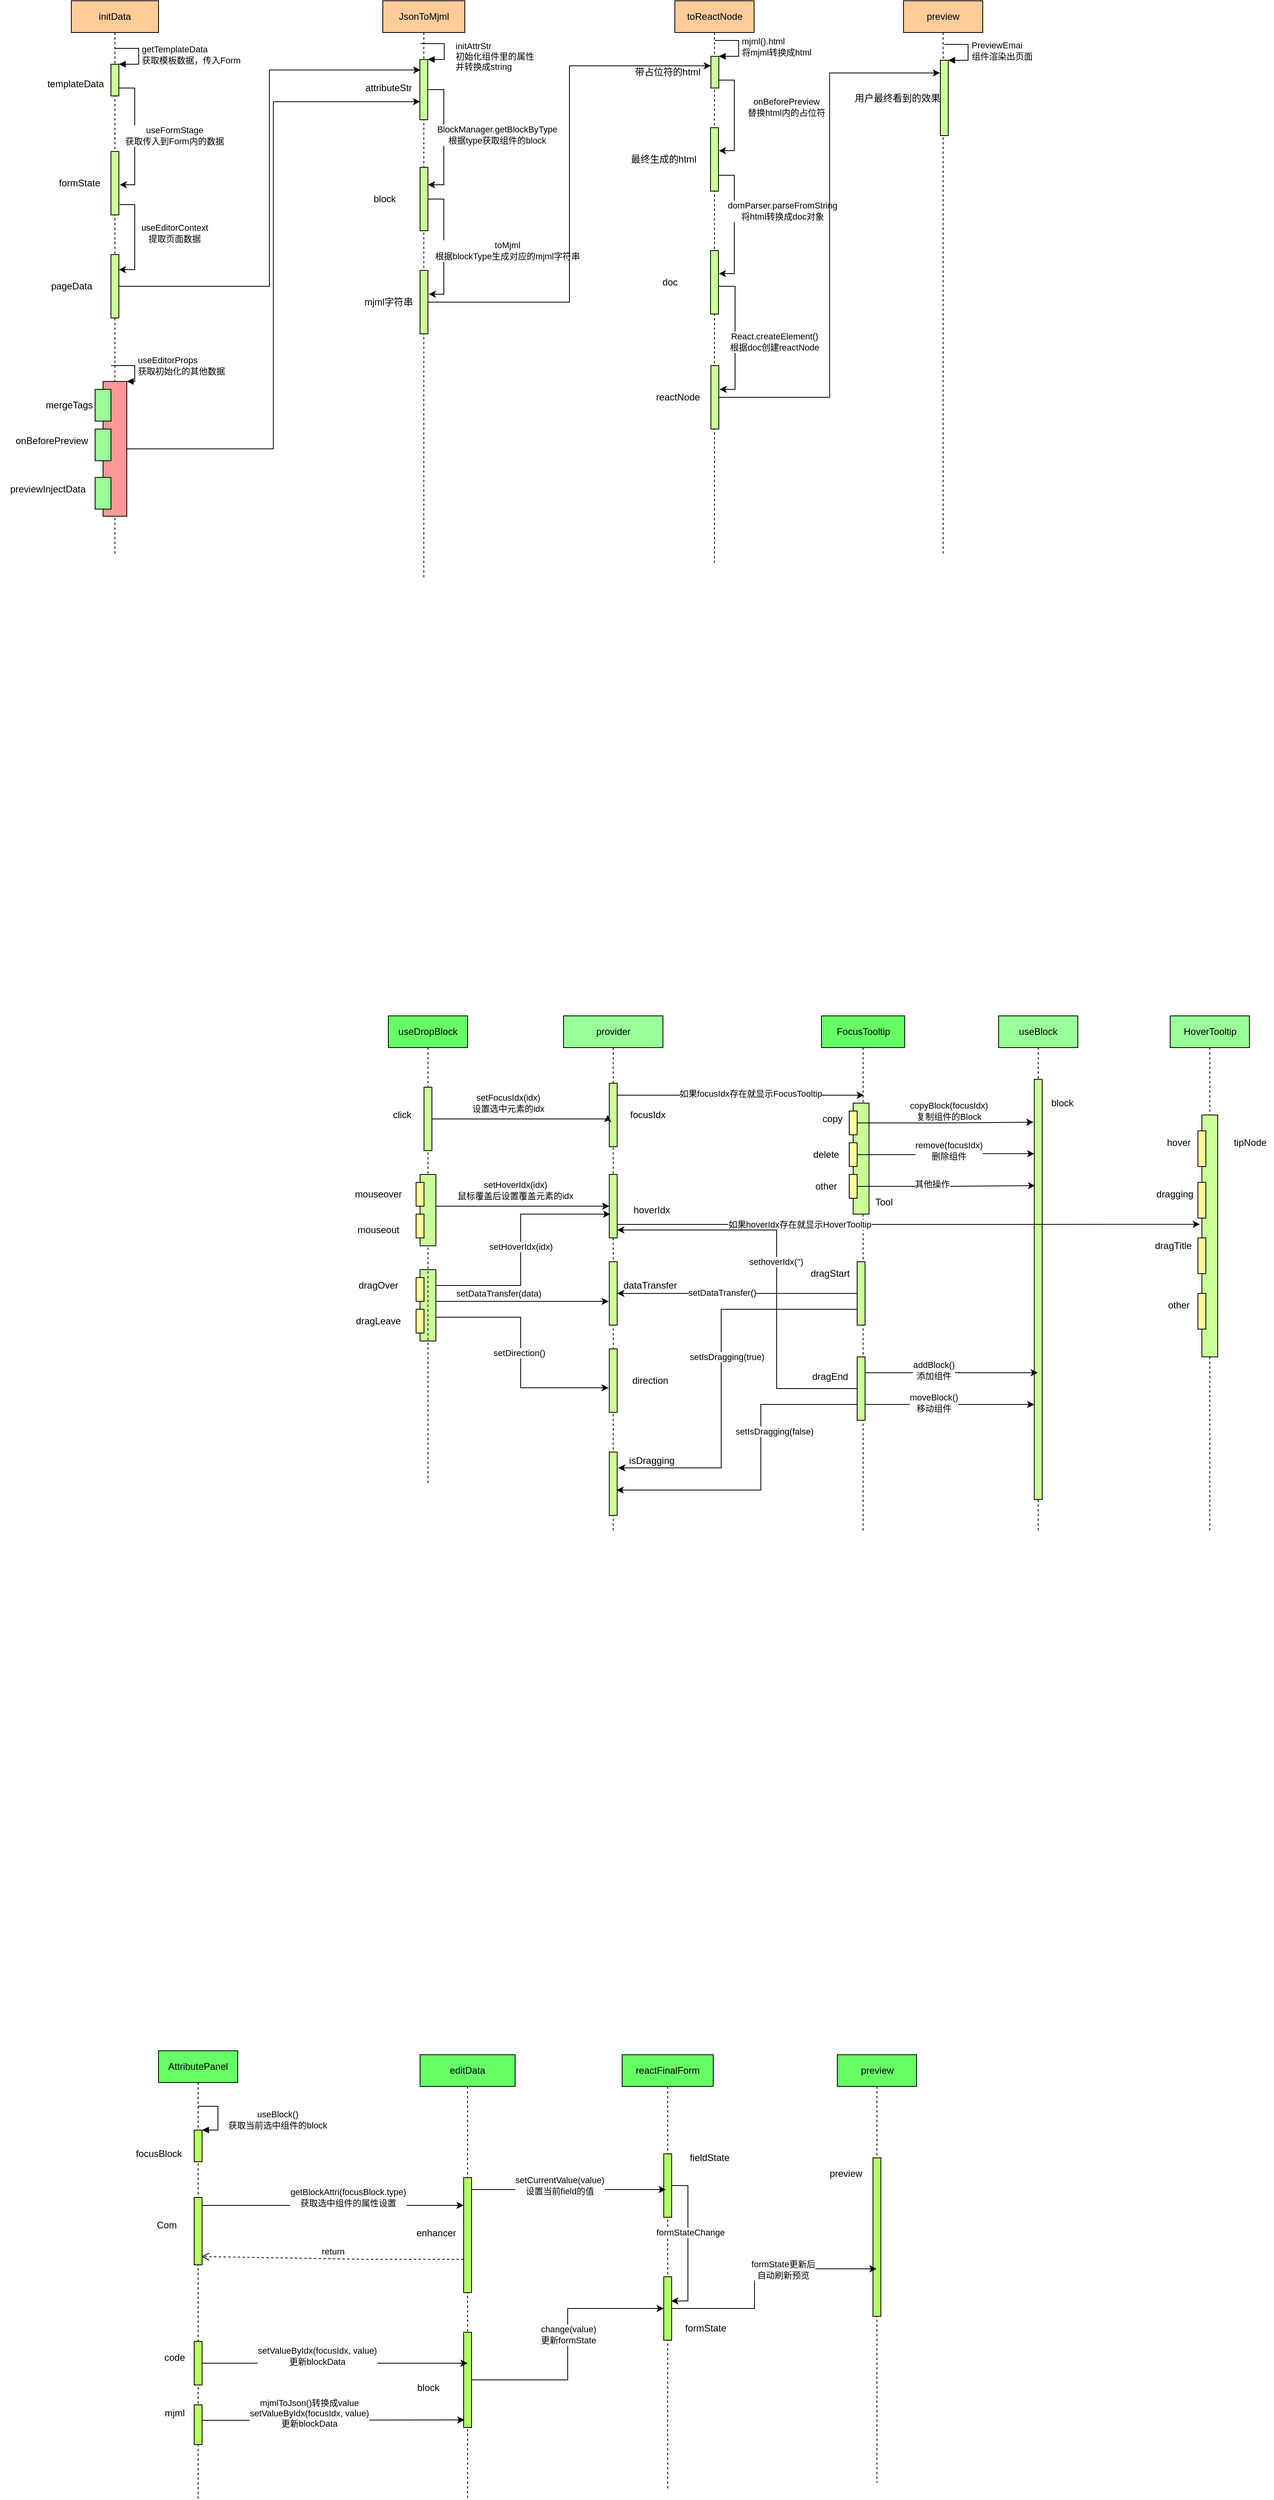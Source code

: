 <mxfile version="20.0.4" type="github">
  <diagram name="Page-1" id="8378b5f6-a2b2-b727-a746-972ab9d02e00">
    <mxGraphModel dx="2066" dy="-86.5" grid="1" gridSize="10" guides="1" tooltips="1" connect="0" arrows="1" fold="1" page="1" pageScale="1.5" pageWidth="1169" pageHeight="827" background="none" math="0" shadow="0">
      <root>
        <mxCell id="0" />
        <mxCell id="1" parent="0" />
        <mxCell id="Tw0_LJKQtye2h3hT-QqP-375" value="" style="html=1;points=[];perimeter=orthogonalPerimeter;fillColor=#CCFF99;" parent="1" vertex="1">
          <mxGeometry x="550" y="2860" width="20" height="90" as="geometry" />
        </mxCell>
        <mxCell id="Tw0_LJKQtye2h3hT-QqP-278" value="JsonToMjml" style="shape=umlLifeline;perimeter=lifelinePerimeter;whiteSpace=wrap;html=1;container=1;collapsible=0;recursiveResize=0;outlineConnect=0;fillColor=#FFCC99;" parent="1" vertex="1">
          <mxGeometry x="503" y="1260" width="103.5" height="730" as="geometry" />
        </mxCell>
        <mxCell id="Tw0_LJKQtye2h3hT-QqP-314" style="edgeStyle=orthogonalEdgeStyle;rounded=0;orthogonalLoop=1;jettySize=auto;html=1;entryX=1;entryY=0.275;entryDx=0;entryDy=0;entryPerimeter=0;" parent="Tw0_LJKQtye2h3hT-QqP-278" source="Tw0_LJKQtye2h3hT-QqP-310" target="Tw0_LJKQtye2h3hT-QqP-313" edge="1">
          <mxGeometry relative="1" as="geometry">
            <Array as="points">
              <mxPoint x="77" y="112" />
              <mxPoint x="77" y="232" />
            </Array>
          </mxGeometry>
        </mxCell>
        <mxCell id="Tw0_LJKQtye2h3hT-QqP-315" value="BlockManager.getBlockByType&lt;br&gt;根据type获取组件的block" style="edgeLabel;html=1;align=center;verticalAlign=middle;resizable=0;points=[];" parent="Tw0_LJKQtye2h3hT-QqP-314" vertex="1" connectable="0">
          <mxGeometry x="-0.036" y="1" relative="1" as="geometry">
            <mxPoint x="66" as="offset" />
          </mxGeometry>
        </mxCell>
        <mxCell id="Tw0_LJKQtye2h3hT-QqP-310" value="" style="html=1;points=[];perimeter=orthogonalPerimeter;fillColor=#CCFF99;" parent="Tw0_LJKQtye2h3hT-QqP-278" vertex="1">
          <mxGeometry x="46.75" y="74" width="10" height="76" as="geometry" />
        </mxCell>
        <mxCell id="Tw0_LJKQtye2h3hT-QqP-311" value="initAttrStr&lt;br&gt;初始化组件里的属性&lt;br&gt;并转换成string" style="edgeStyle=orthogonalEdgeStyle;html=1;align=left;spacingLeft=2;endArrow=block;rounded=0;entryX=1;entryY=0;" parent="Tw0_LJKQtye2h3hT-QqP-278" target="Tw0_LJKQtye2h3hT-QqP-310" edge="1">
          <mxGeometry x="0.3" y="10" relative="1" as="geometry">
            <mxPoint x="47.5" y="54" as="sourcePoint" />
            <Array as="points">
              <mxPoint x="77.5" y="54" />
            </Array>
            <mxPoint as="offset" />
          </mxGeometry>
        </mxCell>
        <mxCell id="Tw0_LJKQtye2h3hT-QqP-318" style="edgeStyle=orthogonalEdgeStyle;rounded=0;orthogonalLoop=1;jettySize=auto;html=1;entryX=1.1;entryY=0.375;entryDx=0;entryDy=0;entryPerimeter=0;" parent="Tw0_LJKQtye2h3hT-QqP-278" source="Tw0_LJKQtye2h3hT-QqP-313" target="Tw0_LJKQtye2h3hT-QqP-317" edge="1">
          <mxGeometry relative="1" as="geometry">
            <Array as="points">
              <mxPoint x="77" y="250" />
              <mxPoint x="77" y="370" />
            </Array>
          </mxGeometry>
        </mxCell>
        <mxCell id="Tw0_LJKQtye2h3hT-QqP-319" value="toMjml&lt;br&gt;根据blockType生成对应的mjml字符串" style="edgeLabel;html=1;align=center;verticalAlign=middle;resizable=0;points=[];" parent="Tw0_LJKQtye2h3hT-QqP-318" vertex="1" connectable="0">
          <mxGeometry x="0.031" relative="1" as="geometry">
            <mxPoint x="80" y="3" as="offset" />
          </mxGeometry>
        </mxCell>
        <mxCell id="Tw0_LJKQtye2h3hT-QqP-313" value="" style="html=1;points=[];perimeter=orthogonalPerimeter;fillColor=#CCFF99;" parent="Tw0_LJKQtye2h3hT-QqP-278" vertex="1">
          <mxGeometry x="47" y="210" width="10" height="80" as="geometry" />
        </mxCell>
        <mxCell id="Tw0_LJKQtye2h3hT-QqP-316" value="block" style="text;html=1;align=center;verticalAlign=middle;resizable=0;points=[];autosize=1;strokeColor=none;fillColor=none;" parent="Tw0_LJKQtye2h3hT-QqP-278" vertex="1">
          <mxGeometry x="-23" y="235" width="50" height="30" as="geometry" />
        </mxCell>
        <mxCell id="Tw0_LJKQtye2h3hT-QqP-317" value="" style="html=1;points=[];perimeter=orthogonalPerimeter;fillColor=#CCFF99;" parent="Tw0_LJKQtye2h3hT-QqP-278" vertex="1">
          <mxGeometry x="47" y="340" width="10" height="80" as="geometry" />
        </mxCell>
        <mxCell id="Tw0_LJKQtye2h3hT-QqP-279" value="initData" style="shape=umlLifeline;perimeter=lifelinePerimeter;whiteSpace=wrap;html=1;container=1;collapsible=0;recursiveResize=0;outlineConnect=0;fillColor=#FFCC99;" parent="1" vertex="1">
          <mxGeometry x="110" y="1260" width="110" height="700" as="geometry" />
        </mxCell>
        <mxCell id="Tw0_LJKQtye2h3hT-QqP-287" style="edgeStyle=orthogonalEdgeStyle;rounded=0;orthogonalLoop=1;jettySize=auto;html=1;entryX=1.1;entryY=0.525;entryDx=0;entryDy=0;entryPerimeter=0;" parent="Tw0_LJKQtye2h3hT-QqP-279" source="Tw0_LJKQtye2h3hT-QqP-284" target="Tw0_LJKQtye2h3hT-QqP-286" edge="1">
          <mxGeometry relative="1" as="geometry">
            <Array as="points">
              <mxPoint x="80" y="110" />
              <mxPoint x="80" y="232" />
            </Array>
          </mxGeometry>
        </mxCell>
        <mxCell id="Tw0_LJKQtye2h3hT-QqP-288" value="useFormStage&lt;br&gt;获取传入到Form内的数据" style="edgeLabel;html=1;align=center;verticalAlign=middle;resizable=0;points=[];" parent="Tw0_LJKQtye2h3hT-QqP-287" vertex="1" connectable="0">
          <mxGeometry x="-0.006" y="3" relative="1" as="geometry">
            <mxPoint x="47" as="offset" />
          </mxGeometry>
        </mxCell>
        <mxCell id="Tw0_LJKQtye2h3hT-QqP-284" value="" style="html=1;points=[];perimeter=orthogonalPerimeter;fillColor=#CCFF99;" parent="Tw0_LJKQtye2h3hT-QqP-279" vertex="1">
          <mxGeometry x="50" y="80" width="10" height="40" as="geometry" />
        </mxCell>
        <mxCell id="Tw0_LJKQtye2h3hT-QqP-285" value="getTemplateData&amp;nbsp;&lt;br&gt;获取模板数据，传入Form" style="edgeStyle=orthogonalEdgeStyle;html=1;align=left;spacingLeft=2;endArrow=block;rounded=0;entryX=1;entryY=0;" parent="Tw0_LJKQtye2h3hT-QqP-279" target="Tw0_LJKQtye2h3hT-QqP-284" edge="1">
          <mxGeometry relative="1" as="geometry">
            <mxPoint x="55" y="60" as="sourcePoint" />
            <Array as="points">
              <mxPoint x="85" y="60" />
            </Array>
          </mxGeometry>
        </mxCell>
        <mxCell id="Tw0_LJKQtye2h3hT-QqP-294" style="edgeStyle=orthogonalEdgeStyle;rounded=0;orthogonalLoop=1;jettySize=auto;html=1;entryX=1;entryY=0.238;entryDx=0;entryDy=0;entryPerimeter=0;exitX=1.1;exitY=0.838;exitDx=0;exitDy=0;exitPerimeter=0;" parent="Tw0_LJKQtye2h3hT-QqP-279" source="Tw0_LJKQtye2h3hT-QqP-286" target="Tw0_LJKQtye2h3hT-QqP-291" edge="1">
          <mxGeometry relative="1" as="geometry" />
        </mxCell>
        <mxCell id="Tw0_LJKQtye2h3hT-QqP-295" value="useEditorContext&lt;br&gt;提取页面数据" style="edgeLabel;html=1;align=center;verticalAlign=middle;resizable=0;points=[];" parent="Tw0_LJKQtye2h3hT-QqP-294" vertex="1" connectable="0">
          <mxGeometry x="-0.091" y="2" relative="1" as="geometry">
            <mxPoint x="48" as="offset" />
          </mxGeometry>
        </mxCell>
        <mxCell id="Tw0_LJKQtye2h3hT-QqP-286" value="" style="html=1;points=[];perimeter=orthogonalPerimeter;fillColor=#CCFF99;" parent="Tw0_LJKQtye2h3hT-QqP-279" vertex="1">
          <mxGeometry x="50" y="190" width="10" height="80" as="geometry" />
        </mxCell>
        <mxCell id="Tw0_LJKQtye2h3hT-QqP-290" value="formState" style="text;html=1;align=center;verticalAlign=middle;resizable=0;points=[];autosize=1;strokeColor=none;fillColor=none;" parent="Tw0_LJKQtye2h3hT-QqP-279" vertex="1">
          <mxGeometry x="-30" y="215" width="80" height="30" as="geometry" />
        </mxCell>
        <mxCell id="Tw0_LJKQtye2h3hT-QqP-291" value="" style="html=1;points=[];perimeter=orthogonalPerimeter;fillColor=#CCFF99;" parent="Tw0_LJKQtye2h3hT-QqP-279" vertex="1">
          <mxGeometry x="50" y="320" width="10" height="80" as="geometry" />
        </mxCell>
        <mxCell id="Tw0_LJKQtye2h3hT-QqP-297" value="" style="html=1;points=[];perimeter=orthogonalPerimeter;fillColor=#FF9999;" parent="Tw0_LJKQtye2h3hT-QqP-279" vertex="1">
          <mxGeometry x="40" y="480" width="30" height="170" as="geometry" />
        </mxCell>
        <mxCell id="Tw0_LJKQtye2h3hT-QqP-298" value="useEditorProps&lt;br&gt;获取初始化的其他数据" style="edgeStyle=orthogonalEdgeStyle;html=1;align=left;spacingLeft=2;endArrow=block;rounded=0;entryX=1;entryY=0;" parent="Tw0_LJKQtye2h3hT-QqP-279" target="Tw0_LJKQtye2h3hT-QqP-297" edge="1">
          <mxGeometry relative="1" as="geometry">
            <mxPoint x="50" y="460" as="sourcePoint" />
            <Array as="points">
              <mxPoint x="80" y="460" />
            </Array>
          </mxGeometry>
        </mxCell>
        <mxCell id="Tw0_LJKQtye2h3hT-QqP-299" value="" style="html=1;points=[];perimeter=orthogonalPerimeter;fillColor=#99FF99;" parent="Tw0_LJKQtye2h3hT-QqP-279" vertex="1">
          <mxGeometry x="30" y="490" width="20" height="40" as="geometry" />
        </mxCell>
        <mxCell id="Tw0_LJKQtye2h3hT-QqP-300" value="" style="html=1;points=[];perimeter=orthogonalPerimeter;fillColor=#99FF99;" parent="Tw0_LJKQtye2h3hT-QqP-279" vertex="1">
          <mxGeometry x="30" y="540" width="20" height="40" as="geometry" />
        </mxCell>
        <mxCell id="Tw0_LJKQtye2h3hT-QqP-301" value="" style="html=1;points=[];perimeter=orthogonalPerimeter;fillColor=#99FF99;" parent="Tw0_LJKQtye2h3hT-QqP-279" vertex="1">
          <mxGeometry x="30" y="601" width="20" height="40" as="geometry" />
        </mxCell>
        <mxCell id="Tw0_LJKQtye2h3hT-QqP-296" value="pageData" style="text;html=1;align=center;verticalAlign=middle;resizable=0;points=[];autosize=1;strokeColor=none;fillColor=none;" parent="Tw0_LJKQtye2h3hT-QqP-279" vertex="1">
          <mxGeometry x="-40" y="345" width="80" height="30" as="geometry" />
        </mxCell>
        <mxCell id="Tw0_LJKQtye2h3hT-QqP-289" value="templateData" style="text;html=1;align=center;verticalAlign=middle;resizable=0;points=[];autosize=1;strokeColor=none;fillColor=none;" parent="Tw0_LJKQtye2h3hT-QqP-279" vertex="1">
          <mxGeometry x="-40" y="90" width="90" height="30" as="geometry" />
        </mxCell>
        <mxCell id="Tw0_LJKQtye2h3hT-QqP-302" value="mergeTags" style="text;html=1;align=center;verticalAlign=middle;resizable=0;points=[];autosize=1;strokeColor=none;fillColor=none;" parent="1" vertex="1">
          <mxGeometry x="66.5" y="1755" width="80" height="30" as="geometry" />
        </mxCell>
        <mxCell id="Tw0_LJKQtye2h3hT-QqP-303" value="onBeforePreview" style="text;html=1;align=center;verticalAlign=middle;resizable=0;points=[];autosize=1;strokeColor=none;fillColor=none;" parent="1" vertex="1">
          <mxGeometry x="30" y="1800" width="110" height="30" as="geometry" />
        </mxCell>
        <mxCell id="Tw0_LJKQtye2h3hT-QqP-304" value="previewInjectData" style="text;html=1;align=center;verticalAlign=middle;resizable=0;points=[];autosize=1;strokeColor=none;fillColor=none;" parent="1" vertex="1">
          <mxGeometry x="20" y="1861" width="120" height="30" as="geometry" />
        </mxCell>
        <mxCell id="Tw0_LJKQtye2h3hT-QqP-307" style="edgeStyle=orthogonalEdgeStyle;rounded=0;orthogonalLoop=1;jettySize=auto;html=1;entryX=0.075;entryY=0.175;entryDx=0;entryDy=0;entryPerimeter=0;" parent="1" source="Tw0_LJKQtye2h3hT-QqP-291" target="Tw0_LJKQtye2h3hT-QqP-310" edge="1">
          <mxGeometry relative="1" as="geometry">
            <mxPoint x="550.5" y="1354" as="targetPoint" />
          </mxGeometry>
        </mxCell>
        <mxCell id="Tw0_LJKQtye2h3hT-QqP-308" style="edgeStyle=orthogonalEdgeStyle;rounded=0;orthogonalLoop=1;jettySize=auto;html=1;entryX=0.025;entryY=0.7;entryDx=0;entryDy=0;entryPerimeter=0;" parent="1" source="Tw0_LJKQtye2h3hT-QqP-297" target="Tw0_LJKQtye2h3hT-QqP-310" edge="1">
          <mxGeometry relative="1" as="geometry">
            <mxPoint x="549.5" y="1400" as="targetPoint" />
          </mxGeometry>
        </mxCell>
        <mxCell id="Tw0_LJKQtye2h3hT-QqP-312" value="attributeStr" style="text;html=1;align=center;verticalAlign=middle;resizable=0;points=[];autosize=1;strokeColor=none;fillColor=none;" parent="1" vertex="1">
          <mxGeometry x="470" y="1355" width="80" height="30" as="geometry" />
        </mxCell>
        <mxCell id="Tw0_LJKQtye2h3hT-QqP-320" value="mjml字符串" style="text;html=1;align=center;verticalAlign=middle;resizable=0;points=[];autosize=1;strokeColor=none;fillColor=none;" parent="1" vertex="1">
          <mxGeometry x="470" y="1625" width="80" height="30" as="geometry" />
        </mxCell>
        <mxCell id="Tw0_LJKQtye2h3hT-QqP-321" value="toReactNode" style="shape=umlLifeline;perimeter=lifelinePerimeter;whiteSpace=wrap;html=1;container=1;collapsible=0;recursiveResize=0;outlineConnect=0;fillColor=#FFCC99;" parent="1" vertex="1">
          <mxGeometry x="871.5" y="1260" width="100" height="710" as="geometry" />
        </mxCell>
        <mxCell id="Tw0_LJKQtye2h3hT-QqP-327" style="edgeStyle=orthogonalEdgeStyle;rounded=0;orthogonalLoop=1;jettySize=auto;html=1;entryX=1.05;entryY=0.363;entryDx=0;entryDy=0;entryPerimeter=0;" parent="Tw0_LJKQtye2h3hT-QqP-321" source="Tw0_LJKQtye2h3hT-QqP-323" target="Tw0_LJKQtye2h3hT-QqP-326" edge="1">
          <mxGeometry relative="1" as="geometry">
            <Array as="points">
              <mxPoint x="75" y="100" />
              <mxPoint x="75" y="189" />
            </Array>
          </mxGeometry>
        </mxCell>
        <mxCell id="Tw0_LJKQtye2h3hT-QqP-329" value="onBeforePreview&lt;br&gt;替换html内的占位符" style="edgeLabel;html=1;align=center;verticalAlign=middle;resizable=0;points=[];" parent="Tw0_LJKQtye2h3hT-QqP-327" vertex="1" connectable="0">
          <mxGeometry x="-0.18" y="2" relative="1" as="geometry">
            <mxPoint x="63" y="1" as="offset" />
          </mxGeometry>
        </mxCell>
        <mxCell id="Tw0_LJKQtye2h3hT-QqP-323" value="" style="html=1;points=[];perimeter=orthogonalPerimeter;fillColor=#CCFF99;" parent="Tw0_LJKQtye2h3hT-QqP-321" vertex="1">
          <mxGeometry x="45.5" y="70" width="10" height="40" as="geometry" />
        </mxCell>
        <mxCell id="Tw0_LJKQtye2h3hT-QqP-324" value="mjml().html&lt;br&gt;将mjml转换成html" style="edgeStyle=orthogonalEdgeStyle;html=1;align=left;spacingLeft=2;endArrow=block;rounded=0;entryX=1;entryY=0;" parent="Tw0_LJKQtye2h3hT-QqP-321" target="Tw0_LJKQtye2h3hT-QqP-323" edge="1">
          <mxGeometry relative="1" as="geometry">
            <mxPoint x="50.5" y="50" as="sourcePoint" />
            <Array as="points">
              <mxPoint x="80.5" y="50" />
            </Array>
          </mxGeometry>
        </mxCell>
        <mxCell id="Tw0_LJKQtye2h3hT-QqP-332" style="edgeStyle=orthogonalEdgeStyle;rounded=0;orthogonalLoop=1;jettySize=auto;html=1;entryX=1.05;entryY=0.363;entryDx=0;entryDy=0;entryPerimeter=0;" parent="Tw0_LJKQtye2h3hT-QqP-321" source="Tw0_LJKQtye2h3hT-QqP-326" target="Tw0_LJKQtye2h3hT-QqP-331" edge="1">
          <mxGeometry relative="1" as="geometry">
            <Array as="points">
              <mxPoint x="75" y="220" />
              <mxPoint x="75" y="344" />
            </Array>
          </mxGeometry>
        </mxCell>
        <mxCell id="Tw0_LJKQtye2h3hT-QqP-334" value="domParser.parseFromString&lt;br&gt;将html转换成doc对象" style="edgeLabel;html=1;align=center;verticalAlign=middle;resizable=0;points=[];" parent="Tw0_LJKQtye2h3hT-QqP-332" vertex="1" connectable="0">
          <mxGeometry x="-0.254" y="2" relative="1" as="geometry">
            <mxPoint x="58" y="4" as="offset" />
          </mxGeometry>
        </mxCell>
        <mxCell id="Tw0_LJKQtye2h3hT-QqP-326" value="" style="html=1;points=[];perimeter=orthogonalPerimeter;fillColor=#CCFF99;" parent="Tw0_LJKQtye2h3hT-QqP-321" vertex="1">
          <mxGeometry x="45" y="160" width="10" height="80" as="geometry" />
        </mxCell>
        <mxCell id="Tw0_LJKQtye2h3hT-QqP-336" style="edgeStyle=orthogonalEdgeStyle;rounded=0;orthogonalLoop=1;jettySize=auto;html=1;entryX=1.1;entryY=0.375;entryDx=0;entryDy=0;entryPerimeter=0;" parent="Tw0_LJKQtye2h3hT-QqP-321" source="Tw0_LJKQtye2h3hT-QqP-331" target="Tw0_LJKQtye2h3hT-QqP-335" edge="1">
          <mxGeometry relative="1" as="geometry">
            <Array as="points">
              <mxPoint x="76" y="360" />
              <mxPoint x="76" y="490" />
            </Array>
          </mxGeometry>
        </mxCell>
        <mxCell id="Tw0_LJKQtye2h3hT-QqP-337" value="React.createElement()&lt;br&gt;根据doc创建reactNode" style="edgeLabel;html=1;align=center;verticalAlign=middle;resizable=0;points=[];" parent="Tw0_LJKQtye2h3hT-QqP-336" vertex="1" connectable="0">
          <mxGeometry x="0.032" relative="1" as="geometry">
            <mxPoint x="49" y="3" as="offset" />
          </mxGeometry>
        </mxCell>
        <mxCell id="Tw0_LJKQtye2h3hT-QqP-331" value="" style="html=1;points=[];perimeter=orthogonalPerimeter;fillColor=#CCFF99;" parent="Tw0_LJKQtye2h3hT-QqP-321" vertex="1">
          <mxGeometry x="45" y="315" width="10" height="80" as="geometry" />
        </mxCell>
        <mxCell id="Tw0_LJKQtye2h3hT-QqP-333" value="doc" style="text;html=1;align=center;verticalAlign=middle;resizable=0;points=[];autosize=1;strokeColor=none;fillColor=none;" parent="Tw0_LJKQtye2h3hT-QqP-321" vertex="1">
          <mxGeometry x="-26.5" y="340" width="40" height="30" as="geometry" />
        </mxCell>
        <mxCell id="Tw0_LJKQtye2h3hT-QqP-335" value="" style="html=1;points=[];perimeter=orthogonalPerimeter;fillColor=#CCFF99;" parent="Tw0_LJKQtye2h3hT-QqP-321" vertex="1">
          <mxGeometry x="45.5" y="460" width="10" height="80" as="geometry" />
        </mxCell>
        <mxCell id="Tw0_LJKQtye2h3hT-QqP-325" value="带占位符的html" style="text;html=1;align=center;verticalAlign=middle;resizable=0;points=[];autosize=1;strokeColor=none;fillColor=none;" parent="1" vertex="1">
          <mxGeometry x="806.5" y="1335" width="110" height="30" as="geometry" />
        </mxCell>
        <mxCell id="Tw0_LJKQtye2h3hT-QqP-328" style="edgeStyle=orthogonalEdgeStyle;rounded=0;orthogonalLoop=1;jettySize=auto;html=1;entryX=0;entryY=0.3;entryDx=0;entryDy=0;entryPerimeter=0;" parent="1" source="Tw0_LJKQtye2h3hT-QqP-317" target="Tw0_LJKQtye2h3hT-QqP-323" edge="1">
          <mxGeometry relative="1" as="geometry" />
        </mxCell>
        <mxCell id="Tw0_LJKQtye2h3hT-QqP-330" value="最终生成的html" style="text;html=1;align=center;verticalAlign=middle;resizable=0;points=[];autosize=1;strokeColor=none;fillColor=none;" parent="1" vertex="1">
          <mxGeometry x="801.5" y="1445" width="110" height="30" as="geometry" />
        </mxCell>
        <mxCell id="Tw0_LJKQtye2h3hT-QqP-338" value="reactNode" style="text;html=1;align=center;verticalAlign=middle;resizable=0;points=[];autosize=1;strokeColor=none;fillColor=none;" parent="1" vertex="1">
          <mxGeometry x="835" y="1745" width="80" height="30" as="geometry" />
        </mxCell>
        <mxCell id="Tw0_LJKQtye2h3hT-QqP-352" value="preview" style="shape=umlLifeline;perimeter=lifelinePerimeter;whiteSpace=wrap;html=1;container=1;collapsible=0;recursiveResize=0;outlineConnect=0;fillColor=#FFCC99;" parent="1" vertex="1">
          <mxGeometry x="1160" y="1260" width="100" height="700" as="geometry" />
        </mxCell>
        <mxCell id="Tw0_LJKQtye2h3hT-QqP-353" value="" style="html=1;points=[];perimeter=orthogonalPerimeter;fillColor=#CCFF99;" parent="Tw0_LJKQtye2h3hT-QqP-352" vertex="1">
          <mxGeometry x="46.5" y="75" width="10" height="95" as="geometry" />
        </mxCell>
        <mxCell id="Tw0_LJKQtye2h3hT-QqP-354" value="PreviewEmai&lt;br&gt;组件渲染出页面" style="edgeStyle=orthogonalEdgeStyle;html=1;align=left;spacingLeft=2;endArrow=block;rounded=0;entryX=1;entryY=0;" parent="Tw0_LJKQtye2h3hT-QqP-352" target="Tw0_LJKQtye2h3hT-QqP-353" edge="1">
          <mxGeometry relative="1" as="geometry">
            <mxPoint x="51.5" y="55" as="sourcePoint" />
            <Array as="points">
              <mxPoint x="81.5" y="55" />
            </Array>
          </mxGeometry>
        </mxCell>
        <mxCell id="Tw0_LJKQtye2h3hT-QqP-356" style="edgeStyle=orthogonalEdgeStyle;rounded=0;orthogonalLoop=1;jettySize=auto;html=1;entryX=-0.05;entryY=0.168;entryDx=0;entryDy=0;entryPerimeter=0;" parent="1" source="Tw0_LJKQtye2h3hT-QqP-335" target="Tw0_LJKQtye2h3hT-QqP-353" edge="1">
          <mxGeometry relative="1" as="geometry" />
        </mxCell>
        <mxCell id="Tw0_LJKQtye2h3hT-QqP-357" value="用户最终看到的效果" style="text;html=1;align=center;verticalAlign=middle;resizable=0;points=[];autosize=1;strokeColor=none;fillColor=none;" parent="1" vertex="1">
          <mxGeometry x="1086.5" y="1367.5" width="130" height="30" as="geometry" />
        </mxCell>
        <mxCell id="Tw0_LJKQtye2h3hT-QqP-359" value="useDropBlock" style="shape=umlLifeline;perimeter=lifelinePerimeter;whiteSpace=wrap;html=1;container=1;collapsible=0;recursiveResize=0;outlineConnect=0;fillColor=#66FF66;" parent="1" vertex="1">
          <mxGeometry x="510" y="2540" width="100" height="590" as="geometry" />
        </mxCell>
        <mxCell id="Tw0_LJKQtye2h3hT-QqP-363" value="" style="html=1;points=[];perimeter=orthogonalPerimeter;fillColor=#CCFF99;" parent="Tw0_LJKQtye2h3hT-QqP-359" vertex="1">
          <mxGeometry x="45" y="90" width="10" height="80" as="geometry" />
        </mxCell>
        <mxCell id="Tw0_LJKQtye2h3hT-QqP-365" value="click" style="text;html=1;align=center;verticalAlign=middle;resizable=0;points=[];autosize=1;strokeColor=none;fillColor=none;" parent="Tw0_LJKQtye2h3hT-QqP-359" vertex="1">
          <mxGeometry x="-8.5" y="110" width="50" height="30" as="geometry" />
        </mxCell>
        <mxCell id="Tw0_LJKQtye2h3hT-QqP-371" value="" style="html=1;points=[];perimeter=orthogonalPerimeter;fillColor=#CCFF99;" parent="Tw0_LJKQtye2h3hT-QqP-359" vertex="1">
          <mxGeometry x="40" y="200" width="20" height="90" as="geometry" />
        </mxCell>
        <mxCell id="Tw0_LJKQtye2h3hT-QqP-387" value="" style="html=1;points=[];perimeter=orthogonalPerimeter;fillColor=#FFFF99;" parent="Tw0_LJKQtye2h3hT-QqP-359" vertex="1">
          <mxGeometry x="35" y="210" width="10" height="30" as="geometry" />
        </mxCell>
        <mxCell id="Tw0_LJKQtye2h3hT-QqP-388" value="" style="html=1;points=[];perimeter=orthogonalPerimeter;fillColor=#FFFF99;" parent="Tw0_LJKQtye2h3hT-QqP-359" vertex="1">
          <mxGeometry x="35" y="250" width="10" height="30" as="geometry" />
        </mxCell>
        <mxCell id="Tw0_LJKQtye2h3hT-QqP-392" value="" style="html=1;points=[];perimeter=orthogonalPerimeter;fillColor=#FFFF99;" parent="Tw0_LJKQtye2h3hT-QqP-359" vertex="1">
          <mxGeometry x="35" y="330" width="10" height="30" as="geometry" />
        </mxCell>
        <mxCell id="Tw0_LJKQtye2h3hT-QqP-393" value="" style="html=1;points=[];perimeter=orthogonalPerimeter;fillColor=#FFFF99;" parent="Tw0_LJKQtye2h3hT-QqP-359" vertex="1">
          <mxGeometry x="35" y="370" width="10" height="30" as="geometry" />
        </mxCell>
        <mxCell id="Tw0_LJKQtye2h3hT-QqP-360" value="provider" style="shape=umlLifeline;perimeter=lifelinePerimeter;whiteSpace=wrap;html=1;container=1;collapsible=0;recursiveResize=0;outlineConnect=0;fillColor=#99FF99;" parent="1" vertex="1">
          <mxGeometry x="731" y="2540" width="125.5" height="650" as="geometry" />
        </mxCell>
        <mxCell id="Tw0_LJKQtye2h3hT-QqP-361" value="" style="html=1;points=[];perimeter=orthogonalPerimeter;fillColor=#CCFF99;" parent="Tw0_LJKQtye2h3hT-QqP-360" vertex="1">
          <mxGeometry x="57.75" y="85" width="10" height="80" as="geometry" />
        </mxCell>
        <mxCell id="Tw0_LJKQtye2h3hT-QqP-368" value="focusIdx" style="text;html=1;align=center;verticalAlign=middle;resizable=0;points=[];autosize=1;strokeColor=none;fillColor=none;" parent="Tw0_LJKQtye2h3hT-QqP-360" vertex="1">
          <mxGeometry x="71" y="110" width="70" height="30" as="geometry" />
        </mxCell>
        <mxCell id="Tw0_LJKQtye2h3hT-QqP-369" value="" style="html=1;points=[];perimeter=orthogonalPerimeter;fillColor=#CCFF99;" parent="Tw0_LJKQtye2h3hT-QqP-360" vertex="1">
          <mxGeometry x="57.75" y="200" width="10" height="80" as="geometry" />
        </mxCell>
        <mxCell id="Tw0_LJKQtye2h3hT-QqP-376" value="" style="html=1;points=[];perimeter=orthogonalPerimeter;fillColor=#CCFF99;" parent="Tw0_LJKQtye2h3hT-QqP-360" vertex="1">
          <mxGeometry x="57.75" y="310" width="10" height="80" as="geometry" />
        </mxCell>
        <mxCell id="Tw0_LJKQtye2h3hT-QqP-377" value="" style="html=1;points=[];perimeter=orthogonalPerimeter;fillColor=#CCFF99;" parent="Tw0_LJKQtye2h3hT-QqP-360" vertex="1">
          <mxGeometry x="57.75" y="420" width="10" height="80" as="geometry" />
        </mxCell>
        <mxCell id="Tw0_LJKQtye2h3hT-QqP-396" value="" style="html=1;points=[];perimeter=orthogonalPerimeter;fillColor=#CCFF99;" parent="Tw0_LJKQtye2h3hT-QqP-360" vertex="1">
          <mxGeometry x="57.75" y="550" width="10" height="80" as="geometry" />
        </mxCell>
        <mxCell id="Tw0_LJKQtye2h3hT-QqP-364" style="edgeStyle=orthogonalEdgeStyle;rounded=0;orthogonalLoop=1;jettySize=auto;html=1;entryX=-0.2;entryY=0.5;entryDx=0;entryDy=0;entryPerimeter=0;" parent="1" source="Tw0_LJKQtye2h3hT-QqP-363" target="Tw0_LJKQtye2h3hT-QqP-361" edge="1">
          <mxGeometry relative="1" as="geometry">
            <Array as="points">
              <mxPoint x="780" y="2670" />
              <mxPoint x="780" y="2670" />
            </Array>
          </mxGeometry>
        </mxCell>
        <mxCell id="Tw0_LJKQtye2h3hT-QqP-366" value="setFocusIdx(idx)&lt;br&gt;设置选中元素的idx" style="edgeLabel;html=1;align=center;verticalAlign=middle;resizable=0;points=[];" parent="Tw0_LJKQtye2h3hT-QqP-364" vertex="1" connectable="0">
          <mxGeometry x="-0.254" y="1" relative="1" as="geometry">
            <mxPoint x="11" y="-19" as="offset" />
          </mxGeometry>
        </mxCell>
        <mxCell id="Tw0_LJKQtye2h3hT-QqP-370" value="hoverIdx" style="text;html=1;align=center;verticalAlign=middle;resizable=0;points=[];autosize=1;strokeColor=none;fillColor=none;" parent="1" vertex="1">
          <mxGeometry x="806.5" y="2770" width="70" height="30" as="geometry" />
        </mxCell>
        <mxCell id="Tw0_LJKQtye2h3hT-QqP-372" style="edgeStyle=orthogonalEdgeStyle;rounded=0;orthogonalLoop=1;jettySize=auto;html=1;" parent="1" source="Tw0_LJKQtye2h3hT-QqP-371" target="Tw0_LJKQtye2h3hT-QqP-369" edge="1">
          <mxGeometry relative="1" as="geometry">
            <Array as="points">
              <mxPoint x="620" y="2780" />
              <mxPoint x="620" y="2780" />
            </Array>
          </mxGeometry>
        </mxCell>
        <mxCell id="Tw0_LJKQtye2h3hT-QqP-374" value="setHoverIdx(idx)&lt;br&gt;鼠标覆盖后设置覆盖元素的idx" style="edgeLabel;html=1;align=center;verticalAlign=middle;resizable=0;points=[];" parent="Tw0_LJKQtye2h3hT-QqP-372" vertex="1" connectable="0">
          <mxGeometry x="-0.196" y="1" relative="1" as="geometry">
            <mxPoint x="12" y="-19" as="offset" />
          </mxGeometry>
        </mxCell>
        <mxCell id="Tw0_LJKQtye2h3hT-QqP-380" style="edgeStyle=orthogonalEdgeStyle;rounded=0;orthogonalLoop=1;jettySize=auto;html=1;" parent="1" source="Tw0_LJKQtye2h3hT-QqP-375" edge="1">
          <mxGeometry relative="1" as="geometry">
            <mxPoint x="790" y="2790" as="targetPoint" />
            <Array as="points">
              <mxPoint x="677" y="2880" />
              <mxPoint x="677" y="2790" />
              <mxPoint x="788" y="2790" />
            </Array>
          </mxGeometry>
        </mxCell>
        <mxCell id="Tw0_LJKQtye2h3hT-QqP-383" value="setHoverIdx(idx)" style="edgeLabel;html=1;align=center;verticalAlign=middle;resizable=0;points=[];" parent="Tw0_LJKQtye2h3hT-QqP-380" vertex="1" connectable="0">
          <mxGeometry x="0.008" relative="1" as="geometry">
            <mxPoint as="offset" />
          </mxGeometry>
        </mxCell>
        <mxCell id="Tw0_LJKQtye2h3hT-QqP-381" style="edgeStyle=orthogonalEdgeStyle;rounded=0;orthogonalLoop=1;jettySize=auto;html=1;entryX=-0.075;entryY=0.625;entryDx=0;entryDy=0;entryPerimeter=0;" parent="1" source="Tw0_LJKQtye2h3hT-QqP-375" target="Tw0_LJKQtye2h3hT-QqP-376" edge="1">
          <mxGeometry relative="1" as="geometry">
            <Array as="points">
              <mxPoint x="620" y="2900" />
              <mxPoint x="620" y="2900" />
            </Array>
          </mxGeometry>
        </mxCell>
        <mxCell id="Tw0_LJKQtye2h3hT-QqP-384" value="setDataTransfer(data)" style="edgeLabel;html=1;align=center;verticalAlign=middle;resizable=0;points=[];" parent="Tw0_LJKQtye2h3hT-QqP-381" vertex="1" connectable="0">
          <mxGeometry x="0.39" relative="1" as="geometry">
            <mxPoint x="-73" y="-10" as="offset" />
          </mxGeometry>
        </mxCell>
        <mxCell id="Tw0_LJKQtye2h3hT-QqP-382" style="edgeStyle=orthogonalEdgeStyle;rounded=0;orthogonalLoop=1;jettySize=auto;html=1;entryX=-0.075;entryY=0.613;entryDx=0;entryDy=0;entryPerimeter=0;" parent="1" source="Tw0_LJKQtye2h3hT-QqP-375" target="Tw0_LJKQtye2h3hT-QqP-377" edge="1">
          <mxGeometry relative="1" as="geometry">
            <Array as="points">
              <mxPoint x="677" y="2920" />
              <mxPoint x="677" y="3009" />
            </Array>
          </mxGeometry>
        </mxCell>
        <mxCell id="Tw0_LJKQtye2h3hT-QqP-385" value="setDirection()" style="edgeLabel;html=1;align=center;verticalAlign=middle;resizable=0;points=[];" parent="Tw0_LJKQtye2h3hT-QqP-382" vertex="1" connectable="0">
          <mxGeometry x="-0.013" y="-2" relative="1" as="geometry">
            <mxPoint as="offset" />
          </mxGeometry>
        </mxCell>
        <mxCell id="Tw0_LJKQtye2h3hT-QqP-378" value="dataTransfer" style="text;html=1;align=center;verticalAlign=middle;resizable=0;points=[];autosize=1;strokeColor=none;fillColor=none;" parent="1" vertex="1">
          <mxGeometry x="795" y="2865" width="90" height="30" as="geometry" />
        </mxCell>
        <mxCell id="Tw0_LJKQtye2h3hT-QqP-379" value="direction" style="text;html=1;align=center;verticalAlign=middle;resizable=0;points=[];autosize=1;strokeColor=none;fillColor=none;" parent="1" vertex="1">
          <mxGeometry x="805" y="2985" width="70" height="30" as="geometry" />
        </mxCell>
        <mxCell id="Tw0_LJKQtye2h3hT-QqP-386" value="dragOver" style="text;html=1;align=center;verticalAlign=middle;resizable=0;points=[];autosize=1;strokeColor=none;fillColor=none;" parent="1" vertex="1">
          <mxGeometry x="461.5" y="2865" width="70" height="30" as="geometry" />
        </mxCell>
        <mxCell id="Tw0_LJKQtye2h3hT-QqP-373" value="mouseover" style="text;html=1;align=center;verticalAlign=middle;resizable=0;points=[];autosize=1;strokeColor=none;fillColor=none;" parent="1" vertex="1">
          <mxGeometry x="456.5" y="2750" width="80" height="30" as="geometry" />
        </mxCell>
        <mxCell id="Tw0_LJKQtye2h3hT-QqP-389" value="mouseout" style="text;html=1;align=center;verticalAlign=middle;resizable=0;points=[];autosize=1;strokeColor=none;fillColor=none;" parent="1" vertex="1">
          <mxGeometry x="456.5" y="2795" width="80" height="30" as="geometry" />
        </mxCell>
        <mxCell id="Tw0_LJKQtye2h3hT-QqP-394" value="dragLeave" style="text;html=1;align=center;verticalAlign=middle;resizable=0;points=[];autosize=1;strokeColor=none;fillColor=none;" parent="1" vertex="1">
          <mxGeometry x="456.5" y="2910" width="80" height="30" as="geometry" />
        </mxCell>
        <mxCell id="Tw0_LJKQtye2h3hT-QqP-395" value="FocusTooltip" style="shape=umlLifeline;perimeter=lifelinePerimeter;whiteSpace=wrap;html=1;container=1;collapsible=0;recursiveResize=0;outlineConnect=0;fillColor=#66FF66;" parent="1" vertex="1">
          <mxGeometry x="1056.5" y="2540" width="105" height="650" as="geometry" />
        </mxCell>
        <mxCell id="Tw0_LJKQtye2h3hT-QqP-400" value="" style="html=1;points=[];perimeter=orthogonalPerimeter;fillColor=#CCFF99;" parent="Tw0_LJKQtye2h3hT-QqP-395" vertex="1">
          <mxGeometry x="45" y="310" width="10" height="80" as="geometry" />
        </mxCell>
        <mxCell id="Tw0_LJKQtye2h3hT-QqP-408" value="dragStart" style="text;html=1;align=center;verticalAlign=middle;resizable=0;points=[];autosize=1;strokeColor=none;fillColor=none;" parent="Tw0_LJKQtye2h3hT-QqP-395" vertex="1">
          <mxGeometry x="-25" y="310" width="70" height="30" as="geometry" />
        </mxCell>
        <mxCell id="Tw0_LJKQtye2h3hT-QqP-411" value="" style="html=1;points=[];perimeter=orthogonalPerimeter;fillColor=#CCFF99;" parent="Tw0_LJKQtye2h3hT-QqP-395" vertex="1">
          <mxGeometry x="45" y="430" width="10" height="80" as="geometry" />
        </mxCell>
        <mxCell id="Tw0_LJKQtye2h3hT-QqP-412" value="dragEnd" style="text;html=1;align=center;verticalAlign=middle;resizable=0;points=[];autosize=1;strokeColor=none;fillColor=none;" parent="Tw0_LJKQtye2h3hT-QqP-395" vertex="1">
          <mxGeometry x="-25" y="440" width="70" height="30" as="geometry" />
        </mxCell>
        <mxCell id="Tw0_LJKQtye2h3hT-QqP-425" value="" style="html=1;points=[];perimeter=orthogonalPerimeter;fillColor=#CCFF99;" parent="Tw0_LJKQtye2h3hT-QqP-395" vertex="1">
          <mxGeometry x="40" y="110" width="20" height="140" as="geometry" />
        </mxCell>
        <mxCell id="Tw0_LJKQtye2h3hT-QqP-426" value="Tool" style="text;html=1;align=center;verticalAlign=middle;resizable=0;points=[];autosize=1;strokeColor=none;fillColor=none;" parent="Tw0_LJKQtye2h3hT-QqP-395" vertex="1">
          <mxGeometry x="53.5" y="220" width="50" height="30" as="geometry" />
        </mxCell>
        <mxCell id="Tw0_LJKQtye2h3hT-QqP-427" value="" style="html=1;points=[];perimeter=orthogonalPerimeter;fillColor=#FFFF99;" parent="Tw0_LJKQtye2h3hT-QqP-395" vertex="1">
          <mxGeometry x="35" y="120" width="10" height="30" as="geometry" />
        </mxCell>
        <mxCell id="Tw0_LJKQtye2h3hT-QqP-428" value="" style="html=1;points=[];perimeter=orthogonalPerimeter;fillColor=#FFFF99;" parent="Tw0_LJKQtye2h3hT-QqP-395" vertex="1">
          <mxGeometry x="35" y="160" width="10" height="30" as="geometry" />
        </mxCell>
        <mxCell id="Tw0_LJKQtye2h3hT-QqP-429" value="" style="html=1;points=[];perimeter=orthogonalPerimeter;fillColor=#FFFF99;" parent="Tw0_LJKQtye2h3hT-QqP-395" vertex="1">
          <mxGeometry x="35" y="200" width="10" height="30" as="geometry" />
        </mxCell>
        <mxCell id="Tw0_LJKQtye2h3hT-QqP-432" value="delete" style="text;html=1;align=center;verticalAlign=middle;resizable=0;points=[];autosize=1;strokeColor=none;fillColor=none;" parent="Tw0_LJKQtye2h3hT-QqP-395" vertex="1">
          <mxGeometry x="-25" y="160" width="60" height="30" as="geometry" />
        </mxCell>
        <mxCell id="Tw0_LJKQtye2h3hT-QqP-397" value="isDragging" style="text;html=1;align=center;verticalAlign=middle;resizable=0;points=[];autosize=1;strokeColor=none;fillColor=none;" parent="1" vertex="1">
          <mxGeometry x="801.5" y="3086" width="80" height="30" as="geometry" />
        </mxCell>
        <mxCell id="Tw0_LJKQtye2h3hT-QqP-398" value="HoverTooltip" style="shape=umlLifeline;perimeter=lifelinePerimeter;whiteSpace=wrap;html=1;container=1;collapsible=0;recursiveResize=0;outlineConnect=0;fillColor=#99FF99;" parent="1" vertex="1">
          <mxGeometry x="1496.5" y="2540" width="100" height="650" as="geometry" />
        </mxCell>
        <mxCell id="Tw0_LJKQtye2h3hT-QqP-446" value="" style="html=1;points=[];perimeter=orthogonalPerimeter;fillColor=#CCFF99;" parent="Tw0_LJKQtye2h3hT-QqP-398" vertex="1">
          <mxGeometry x="40" y="125" width="20" height="305" as="geometry" />
        </mxCell>
        <mxCell id="Tw0_LJKQtye2h3hT-QqP-447" value="" style="html=1;points=[];perimeter=orthogonalPerimeter;fillColor=#FFFF99;" parent="Tw0_LJKQtye2h3hT-QqP-398" vertex="1">
          <mxGeometry x="35" y="145" width="10" height="45" as="geometry" />
        </mxCell>
        <mxCell id="Tw0_LJKQtye2h3hT-QqP-448" value="" style="html=1;points=[];perimeter=orthogonalPerimeter;fillColor=#FFFF99;" parent="Tw0_LJKQtye2h3hT-QqP-398" vertex="1">
          <mxGeometry x="35" y="210" width="10" height="45" as="geometry" />
        </mxCell>
        <mxCell id="Tw0_LJKQtye2h3hT-QqP-449" value="" style="html=1;points=[];perimeter=orthogonalPerimeter;fillColor=#FFFF99;" parent="Tw0_LJKQtye2h3hT-QqP-398" vertex="1">
          <mxGeometry x="35" y="280" width="10" height="45" as="geometry" />
        </mxCell>
        <mxCell id="Tw0_LJKQtye2h3hT-QqP-450" value="" style="html=1;points=[];perimeter=orthogonalPerimeter;fillColor=#FFFF99;" parent="Tw0_LJKQtye2h3hT-QqP-398" vertex="1">
          <mxGeometry x="35" y="350" width="10" height="45" as="geometry" />
        </mxCell>
        <mxCell id="Tw0_LJKQtye2h3hT-QqP-451" value="hover" style="text;html=1;align=center;verticalAlign=middle;resizable=0;points=[];autosize=1;strokeColor=none;fillColor=none;" parent="Tw0_LJKQtye2h3hT-QqP-398" vertex="1">
          <mxGeometry x="-15" y="145" width="50" height="30" as="geometry" />
        </mxCell>
        <mxCell id="Tw0_LJKQtye2h3hT-QqP-452" value="dragging" style="text;html=1;align=center;verticalAlign=middle;resizable=0;points=[];autosize=1;strokeColor=none;fillColor=none;" parent="Tw0_LJKQtye2h3hT-QqP-398" vertex="1">
          <mxGeometry x="-30" y="210" width="70" height="30" as="geometry" />
        </mxCell>
        <mxCell id="Tw0_LJKQtye2h3hT-QqP-454" value="other" style="text;html=1;align=center;verticalAlign=middle;resizable=0;points=[];autosize=1;strokeColor=none;fillColor=none;" parent="Tw0_LJKQtye2h3hT-QqP-398" vertex="1">
          <mxGeometry x="-15" y="350" width="50" height="30" as="geometry" />
        </mxCell>
        <mxCell id="Tw0_LJKQtye2h3hT-QqP-399" value="useBlock" style="shape=umlLifeline;perimeter=lifelinePerimeter;whiteSpace=wrap;html=1;container=1;collapsible=0;recursiveResize=0;outlineConnect=0;fillColor=#99FF99;" parent="1" vertex="1">
          <mxGeometry x="1280" y="2540" width="100" height="650" as="geometry" />
        </mxCell>
        <mxCell id="Tw0_LJKQtye2h3hT-QqP-417" value="" style="html=1;points=[];perimeter=orthogonalPerimeter;fillColor=#CCFF99;" parent="Tw0_LJKQtye2h3hT-QqP-399" vertex="1">
          <mxGeometry x="45" y="80" width="10" height="530" as="geometry" />
        </mxCell>
        <mxCell id="Tw0_LJKQtye2h3hT-QqP-401" style="edgeStyle=orthogonalEdgeStyle;rounded=0;orthogonalLoop=1;jettySize=auto;html=1;" parent="1" source="Tw0_LJKQtye2h3hT-QqP-361" edge="1">
          <mxGeometry relative="1" as="geometry">
            <mxPoint x="1110" y="2640" as="targetPoint" />
            <Array as="points">
              <mxPoint x="1110" y="2640" />
            </Array>
          </mxGeometry>
        </mxCell>
        <mxCell id="Tw0_LJKQtye2h3hT-QqP-402" value="如果focusIdx存在就显示FocusTooltip" style="edgeLabel;html=1;align=center;verticalAlign=middle;resizable=0;points=[];" parent="Tw0_LJKQtye2h3hT-QqP-401" vertex="1" connectable="0">
          <mxGeometry x="0.145" y="2" relative="1" as="geometry">
            <mxPoint x="-10" as="offset" />
          </mxGeometry>
        </mxCell>
        <mxCell id="Tw0_LJKQtye2h3hT-QqP-404" style="edgeStyle=orthogonalEdgeStyle;rounded=0;orthogonalLoop=1;jettySize=auto;html=1;entryX=-0.125;entryY=0.452;entryDx=0;entryDy=0;entryPerimeter=0;" parent="1" source="Tw0_LJKQtye2h3hT-QqP-369" target="Tw0_LJKQtye2h3hT-QqP-446" edge="1">
          <mxGeometry relative="1" as="geometry">
            <mxPoint x="1530" y="2803" as="targetPoint" />
            <Array as="points">
              <mxPoint x="1150" y="2803" />
              <mxPoint x="1150" y="2803" />
            </Array>
          </mxGeometry>
        </mxCell>
        <mxCell id="Tw0_LJKQtye2h3hT-QqP-405" value="如果hoverIdx存在就显示HoverTooltip" style="edgeLabel;html=1;align=center;verticalAlign=middle;resizable=0;points=[];" parent="Tw0_LJKQtye2h3hT-QqP-404" vertex="1" connectable="0">
          <mxGeometry x="-0.375" y="1" relative="1" as="geometry">
            <mxPoint y="1" as="offset" />
          </mxGeometry>
        </mxCell>
        <mxCell id="Tw0_LJKQtye2h3hT-QqP-406" style="edgeStyle=orthogonalEdgeStyle;rounded=0;orthogonalLoop=1;jettySize=auto;html=1;" parent="1" source="Tw0_LJKQtye2h3hT-QqP-400" target="Tw0_LJKQtye2h3hT-QqP-376" edge="1">
          <mxGeometry relative="1" as="geometry" />
        </mxCell>
        <mxCell id="Tw0_LJKQtye2h3hT-QqP-409" value="setDataTransfer()" style="edgeLabel;html=1;align=center;verticalAlign=middle;resizable=0;points=[];" parent="Tw0_LJKQtye2h3hT-QqP-406" vertex="1" connectable="0">
          <mxGeometry x="0.126" y="-1" relative="1" as="geometry">
            <mxPoint as="offset" />
          </mxGeometry>
        </mxCell>
        <mxCell id="Tw0_LJKQtye2h3hT-QqP-407" style="edgeStyle=orthogonalEdgeStyle;rounded=0;orthogonalLoop=1;jettySize=auto;html=1;" parent="1" source="Tw0_LJKQtye2h3hT-QqP-400" edge="1">
          <mxGeometry relative="1" as="geometry">
            <mxPoint x="800" y="3110" as="targetPoint" />
            <Array as="points">
              <mxPoint x="930" y="2910" />
              <mxPoint x="930" y="3110" />
            </Array>
          </mxGeometry>
        </mxCell>
        <mxCell id="Tw0_LJKQtye2h3hT-QqP-410" value="setIsDragging(true)" style="edgeLabel;html=1;align=center;verticalAlign=middle;resizable=0;points=[];" parent="Tw0_LJKQtye2h3hT-QqP-407" vertex="1" connectable="0">
          <mxGeometry x="-0.188" relative="1" as="geometry">
            <mxPoint x="7" y="28" as="offset" />
          </mxGeometry>
        </mxCell>
        <mxCell id="Tw0_LJKQtye2h3hT-QqP-413" style="edgeStyle=orthogonalEdgeStyle;rounded=0;orthogonalLoop=1;jettySize=auto;html=1;entryX=0.925;entryY=0.6;entryDx=0;entryDy=0;entryPerimeter=0;" parent="1" source="Tw0_LJKQtye2h3hT-QqP-411" target="Tw0_LJKQtye2h3hT-QqP-396" edge="1">
          <mxGeometry relative="1" as="geometry">
            <Array as="points">
              <mxPoint x="980" y="3030" />
              <mxPoint x="980" y="3138" />
            </Array>
          </mxGeometry>
        </mxCell>
        <mxCell id="Tw0_LJKQtye2h3hT-QqP-414" value="setIsDragging(false)" style="edgeLabel;html=1;align=center;verticalAlign=middle;resizable=0;points=[];" parent="Tw0_LJKQtye2h3hT-QqP-413" vertex="1" connectable="0">
          <mxGeometry x="-0.242" relative="1" as="geometry">
            <mxPoint x="17" y="-1" as="offset" />
          </mxGeometry>
        </mxCell>
        <mxCell id="Tw0_LJKQtye2h3hT-QqP-415" style="edgeStyle=orthogonalEdgeStyle;rounded=0;orthogonalLoop=1;jettySize=auto;html=1;" parent="1" source="Tw0_LJKQtye2h3hT-QqP-411" target="Tw0_LJKQtye2h3hT-QqP-369" edge="1">
          <mxGeometry relative="1" as="geometry">
            <mxPoint x="830" y="2810" as="targetPoint" />
            <Array as="points">
              <mxPoint x="1000" y="3010" />
              <mxPoint x="1000" y="2810" />
            </Array>
          </mxGeometry>
        </mxCell>
        <mxCell id="Tw0_LJKQtye2h3hT-QqP-416" value="sethoverIdx(&#39;&#39;)" style="edgeLabel;html=1;align=center;verticalAlign=middle;resizable=0;points=[];" parent="Tw0_LJKQtye2h3hT-QqP-415" vertex="1" connectable="0">
          <mxGeometry x="0.046" y="1" relative="1" as="geometry">
            <mxPoint y="1" as="offset" />
          </mxGeometry>
        </mxCell>
        <mxCell id="Tw0_LJKQtye2h3hT-QqP-421" style="edgeStyle=orthogonalEdgeStyle;rounded=0;orthogonalLoop=1;jettySize=auto;html=1;" parent="1" source="Tw0_LJKQtye2h3hT-QqP-411" target="Tw0_LJKQtye2h3hT-QqP-399" edge="1">
          <mxGeometry relative="1" as="geometry">
            <Array as="points">
              <mxPoint x="1220" y="2990" />
              <mxPoint x="1220" y="2990" />
            </Array>
          </mxGeometry>
        </mxCell>
        <mxCell id="Tw0_LJKQtye2h3hT-QqP-423" value="addBlock()&lt;br&gt;添加组件" style="edgeLabel;html=1;align=center;verticalAlign=middle;resizable=0;points=[];" parent="Tw0_LJKQtye2h3hT-QqP-421" vertex="1" connectable="0">
          <mxGeometry x="-0.216" y="3" relative="1" as="geometry">
            <mxPoint x="1" as="offset" />
          </mxGeometry>
        </mxCell>
        <mxCell id="Tw0_LJKQtye2h3hT-QqP-422" style="edgeStyle=orthogonalEdgeStyle;rounded=0;orthogonalLoop=1;jettySize=auto;html=1;" parent="1" source="Tw0_LJKQtye2h3hT-QqP-411" target="Tw0_LJKQtye2h3hT-QqP-417" edge="1">
          <mxGeometry relative="1" as="geometry">
            <Array as="points">
              <mxPoint x="1270" y="3030" />
              <mxPoint x="1270" y="3030" />
            </Array>
          </mxGeometry>
        </mxCell>
        <mxCell id="Tw0_LJKQtye2h3hT-QqP-424" value="moveBlock()&lt;br&gt;移动组件" style="edgeLabel;html=1;align=center;verticalAlign=middle;resizable=0;points=[];" parent="Tw0_LJKQtye2h3hT-QqP-422" vertex="1" connectable="0">
          <mxGeometry x="-0.199" y="2" relative="1" as="geometry">
            <mxPoint x="1" as="offset" />
          </mxGeometry>
        </mxCell>
        <mxCell id="Tw0_LJKQtye2h3hT-QqP-430" value="block" style="text;html=1;align=center;verticalAlign=middle;resizable=0;points=[];autosize=1;strokeColor=none;fillColor=none;" parent="1" vertex="1">
          <mxGeometry x="1335" y="2635" width="50" height="30" as="geometry" />
        </mxCell>
        <mxCell id="Tw0_LJKQtye2h3hT-QqP-431" value="copy" style="text;html=1;align=center;verticalAlign=middle;resizable=0;points=[];autosize=1;strokeColor=none;fillColor=none;" parent="1" vertex="1">
          <mxGeometry x="1045" y="2655" width="50" height="30" as="geometry" />
        </mxCell>
        <mxCell id="Tw0_LJKQtye2h3hT-QqP-434" style="edgeStyle=orthogonalEdgeStyle;rounded=0;orthogonalLoop=1;jettySize=auto;html=1;entryX=-0.1;entryY=0.102;entryDx=0;entryDy=0;entryPerimeter=0;" parent="1" source="Tw0_LJKQtye2h3hT-QqP-427" target="Tw0_LJKQtye2h3hT-QqP-417" edge="1">
          <mxGeometry relative="1" as="geometry" />
        </mxCell>
        <mxCell id="Tw0_LJKQtye2h3hT-QqP-439" value="copyBlock(focusIdx)&lt;br&gt;复制组件的Block" style="edgeLabel;html=1;align=center;verticalAlign=middle;resizable=0;points=[];" parent="Tw0_LJKQtye2h3hT-QqP-434" vertex="1" connectable="0">
          <mxGeometry x="-0.154" relative="1" as="geometry">
            <mxPoint x="21" y="-15" as="offset" />
          </mxGeometry>
        </mxCell>
        <mxCell id="Tw0_LJKQtye2h3hT-QqP-437" style="edgeStyle=orthogonalEdgeStyle;rounded=0;orthogonalLoop=1;jettySize=auto;html=1;entryX=0;entryY=0.177;entryDx=0;entryDy=0;entryPerimeter=0;" parent="1" source="Tw0_LJKQtye2h3hT-QqP-428" target="Tw0_LJKQtye2h3hT-QqP-417" edge="1">
          <mxGeometry relative="1" as="geometry">
            <Array as="points">
              <mxPoint x="1213" y="2715" />
              <mxPoint x="1213" y="2714" />
            </Array>
          </mxGeometry>
        </mxCell>
        <mxCell id="Tw0_LJKQtye2h3hT-QqP-440" value="remove(focusIdx)&lt;br&gt;删除组件" style="edgeLabel;html=1;align=center;verticalAlign=middle;resizable=0;points=[];" parent="Tw0_LJKQtye2h3hT-QqP-437" vertex="1" connectable="0">
          <mxGeometry x="-0.203" y="3" relative="1" as="geometry">
            <mxPoint x="26" y="-2" as="offset" />
          </mxGeometry>
        </mxCell>
        <mxCell id="Tw0_LJKQtye2h3hT-QqP-438" style="edgeStyle=orthogonalEdgeStyle;rounded=0;orthogonalLoop=1;jettySize=auto;html=1;entryX=0.1;entryY=0.253;entryDx=0;entryDy=0;entryPerimeter=0;" parent="1" source="Tw0_LJKQtye2h3hT-QqP-429" target="Tw0_LJKQtye2h3hT-QqP-417" edge="1">
          <mxGeometry relative="1" as="geometry" />
        </mxCell>
        <mxCell id="Tw0_LJKQtye2h3hT-QqP-441" value="其他操作" style="edgeLabel;html=1;align=center;verticalAlign=middle;resizable=0;points=[];" parent="Tw0_LJKQtye2h3hT-QqP-438" vertex="1" connectable="0">
          <mxGeometry x="-0.17" y="3" relative="1" as="geometry">
            <mxPoint x="1" as="offset" />
          </mxGeometry>
        </mxCell>
        <mxCell id="Tw0_LJKQtye2h3hT-QqP-443" value="tipNode" style="text;html=1;align=center;verticalAlign=middle;resizable=0;points=[];autosize=1;strokeColor=none;fillColor=none;" parent="1" vertex="1">
          <mxGeometry x="1566.5" y="2685" width="60" height="30" as="geometry" />
        </mxCell>
        <mxCell id="Tw0_LJKQtye2h3hT-QqP-453" value="dragTitle" style="text;html=1;align=center;verticalAlign=middle;resizable=0;points=[];autosize=1;strokeColor=none;fillColor=none;" parent="1" vertex="1">
          <mxGeometry x="1465" y="2815" width="70" height="30" as="geometry" />
        </mxCell>
        <mxCell id="Tw0_LJKQtye2h3hT-QqP-433" value="other" style="text;html=1;align=center;verticalAlign=middle;resizable=0;points=[];autosize=1;strokeColor=none;fillColor=none;" parent="1" vertex="1">
          <mxGeometry x="1036.5" y="2740" width="50" height="30" as="geometry" />
        </mxCell>
        <mxCell id="x8kDeDjVLWaX6jJ2W6S0-1" value="AttributePanel" style="shape=umlLifeline;perimeter=lifelinePerimeter;whiteSpace=wrap;html=1;container=1;collapsible=0;recursiveResize=0;outlineConnect=0;fillColor=#66FF66;" vertex="1" parent="1">
          <mxGeometry x="220" y="3845" width="100" height="565" as="geometry" />
        </mxCell>
        <mxCell id="x8kDeDjVLWaX6jJ2W6S0-11" value="" style="html=1;points=[];perimeter=orthogonalPerimeter;fillColor=#B3FF66;" vertex="1" parent="x8kDeDjVLWaX6jJ2W6S0-1">
          <mxGeometry x="45" y="100" width="10" height="40" as="geometry" />
        </mxCell>
        <mxCell id="x8kDeDjVLWaX6jJ2W6S0-12" value="" style="edgeStyle=orthogonalEdgeStyle;html=1;align=left;spacingLeft=2;endArrow=block;rounded=0;entryX=1;entryY=0;" edge="1" target="x8kDeDjVLWaX6jJ2W6S0-11" parent="x8kDeDjVLWaX6jJ2W6S0-1">
          <mxGeometry x="-0.067" y="65" relative="1" as="geometry">
            <mxPoint x="50" y="70" as="sourcePoint" />
            <Array as="points">
              <mxPoint x="75" y="70" />
              <mxPoint x="75" y="100" />
            </Array>
            <mxPoint as="offset" />
          </mxGeometry>
        </mxCell>
        <mxCell id="x8kDeDjVLWaX6jJ2W6S0-21" value="&lt;span style=&quot;text-align: left;&quot;&gt;useBlock()&lt;/span&gt;&lt;br style=&quot;text-align: left;&quot;&gt;&lt;span style=&quot;text-align: left;&quot;&gt;获取当前选中组件的block&lt;/span&gt;" style="edgeLabel;html=1;align=center;verticalAlign=middle;resizable=0;points=[];" vertex="1" connectable="0" parent="x8kDeDjVLWaX6jJ2W6S0-12">
          <mxGeometry x="0.107" relative="1" as="geometry">
            <mxPoint x="75" as="offset" />
          </mxGeometry>
        </mxCell>
        <mxCell id="x8kDeDjVLWaX6jJ2W6S0-17" value="Com" style="text;html=1;align=center;verticalAlign=middle;resizable=0;points=[];autosize=1;strokeColor=none;fillColor=none;" vertex="1" parent="x8kDeDjVLWaX6jJ2W6S0-1">
          <mxGeometry x="-15" y="205" width="50" height="30" as="geometry" />
        </mxCell>
        <mxCell id="x8kDeDjVLWaX6jJ2W6S0-54" value="" style="html=1;points=[];perimeter=orthogonalPerimeter;fillColor=#B3FF66;" vertex="1" parent="x8kDeDjVLWaX6jJ2W6S0-1">
          <mxGeometry x="45" y="366.5" width="10" height="55" as="geometry" />
        </mxCell>
        <mxCell id="x8kDeDjVLWaX6jJ2W6S0-55" value="" style="html=1;points=[];perimeter=orthogonalPerimeter;fillColor=#B3FF66;" vertex="1" parent="x8kDeDjVLWaX6jJ2W6S0-1">
          <mxGeometry x="45" y="185" width="10" height="85" as="geometry" />
        </mxCell>
        <mxCell id="x8kDeDjVLWaX6jJ2W6S0-57" value="" style="html=1;points=[];perimeter=orthogonalPerimeter;fillColor=#B3FF66;" vertex="1" parent="x8kDeDjVLWaX6jJ2W6S0-1">
          <mxGeometry x="45" y="446.5" width="10" height="50" as="geometry" />
        </mxCell>
        <mxCell id="x8kDeDjVLWaX6jJ2W6S0-13" value="focusBlock" style="text;html=1;align=center;verticalAlign=middle;resizable=0;points=[];autosize=1;strokeColor=none;fillColor=none;" vertex="1" parent="1">
          <mxGeometry x="180" y="3960" width="80" height="30" as="geometry" />
        </mxCell>
        <mxCell id="x8kDeDjVLWaX6jJ2W6S0-22" value="editData" style="shape=umlLifeline;perimeter=lifelinePerimeter;whiteSpace=wrap;html=1;container=1;collapsible=0;recursiveResize=0;outlineConnect=0;fillColor=#66FF66;" vertex="1" parent="1">
          <mxGeometry x="550" y="3850" width="120" height="560" as="geometry" />
        </mxCell>
        <mxCell id="x8kDeDjVLWaX6jJ2W6S0-24" value="" style="html=1;points=[];perimeter=orthogonalPerimeter;fillColor=#B3FF66;" vertex="1" parent="x8kDeDjVLWaX6jJ2W6S0-22">
          <mxGeometry x="55" y="155" width="10" height="145" as="geometry" />
        </mxCell>
        <mxCell id="x8kDeDjVLWaX6jJ2W6S0-37" value="enhancer" style="text;html=1;align=center;verticalAlign=middle;resizable=0;points=[];autosize=1;strokeColor=none;fillColor=none;" vertex="1" parent="x8kDeDjVLWaX6jJ2W6S0-22">
          <mxGeometry x="-15" y="210" width="70" height="30" as="geometry" />
        </mxCell>
        <mxCell id="x8kDeDjVLWaX6jJ2W6S0-59" value="" style="html=1;points=[];perimeter=orthogonalPerimeter;fillColor=#B3FF66;" vertex="1" parent="x8kDeDjVLWaX6jJ2W6S0-22">
          <mxGeometry x="55" y="350" width="10" height="120" as="geometry" />
        </mxCell>
        <mxCell id="x8kDeDjVLWaX6jJ2W6S0-23" value="reactFinalForm" style="shape=umlLifeline;perimeter=lifelinePerimeter;whiteSpace=wrap;html=1;container=1;collapsible=0;recursiveResize=0;outlineConnect=0;fillColor=#66FF66;" vertex="1" parent="1">
          <mxGeometry x="805" y="3850" width="115" height="550" as="geometry" />
        </mxCell>
        <mxCell id="x8kDeDjVLWaX6jJ2W6S0-44" style="edgeStyle=orthogonalEdgeStyle;rounded=0;orthogonalLoop=1;jettySize=auto;html=1;entryX=0.95;entryY=0.381;entryDx=0;entryDy=0;entryPerimeter=0;" edge="1" parent="x8kDeDjVLWaX6jJ2W6S0-23" source="x8kDeDjVLWaX6jJ2W6S0-39" target="x8kDeDjVLWaX6jJ2W6S0-40">
          <mxGeometry relative="1" as="geometry">
            <Array as="points">
              <mxPoint x="83" y="165" />
              <mxPoint x="83" y="311" />
            </Array>
          </mxGeometry>
        </mxCell>
        <mxCell id="x8kDeDjVLWaX6jJ2W6S0-45" value="formStateChange" style="edgeLabel;html=1;align=center;verticalAlign=middle;resizable=0;points=[];" vertex="1" connectable="0" parent="x8kDeDjVLWaX6jJ2W6S0-44">
          <mxGeometry x="-0.155" y="3" relative="1" as="geometry">
            <mxPoint as="offset" />
          </mxGeometry>
        </mxCell>
        <mxCell id="x8kDeDjVLWaX6jJ2W6S0-39" value="" style="html=1;points=[];perimeter=orthogonalPerimeter;fillColor=#B3FF66;" vertex="1" parent="x8kDeDjVLWaX6jJ2W6S0-23">
          <mxGeometry x="52.5" y="125" width="10" height="80" as="geometry" />
        </mxCell>
        <mxCell id="x8kDeDjVLWaX6jJ2W6S0-40" value="" style="html=1;points=[];perimeter=orthogonalPerimeter;fillColor=#B3FF66;" vertex="1" parent="x8kDeDjVLWaX6jJ2W6S0-23">
          <mxGeometry x="52.5" y="280" width="10" height="80" as="geometry" />
        </mxCell>
        <mxCell id="x8kDeDjVLWaX6jJ2W6S0-27" style="edgeStyle=orthogonalEdgeStyle;rounded=0;orthogonalLoop=1;jettySize=auto;html=1;" edge="1" parent="1" target="x8kDeDjVLWaX6jJ2W6S0-24">
          <mxGeometry relative="1" as="geometry">
            <mxPoint x="275" y="4040" as="sourcePoint" />
            <Array as="points">
              <mxPoint x="410" y="4040" />
              <mxPoint x="410" y="4040" />
            </Array>
          </mxGeometry>
        </mxCell>
        <mxCell id="x8kDeDjVLWaX6jJ2W6S0-28" value="getBlockAttri(focusBlock.type)&lt;br&gt;获取选中组件的属性设置" style="edgeLabel;html=1;align=center;verticalAlign=middle;resizable=0;points=[];" vertex="1" connectable="0" parent="x8kDeDjVLWaX6jJ2W6S0-27">
          <mxGeometry x="0.134" y="-2" relative="1" as="geometry">
            <mxPoint x="-3" y="-12" as="offset" />
          </mxGeometry>
        </mxCell>
        <mxCell id="x8kDeDjVLWaX6jJ2W6S0-36" value="return" style="html=1;verticalAlign=bottom;endArrow=open;dashed=1;endSize=8;rounded=0;entryX=0.933;entryY=0.883;entryDx=0;entryDy=0;entryPerimeter=0;" edge="1" parent="1" source="x8kDeDjVLWaX6jJ2W6S0-24">
          <mxGeometry relative="1" as="geometry">
            <mxPoint x="920" y="4020" as="sourcePoint" />
            <mxPoint x="273.995" y="4104.47" as="targetPoint" />
            <Array as="points">
              <mxPoint x="480" y="4108" />
            </Array>
          </mxGeometry>
        </mxCell>
        <mxCell id="x8kDeDjVLWaX6jJ2W6S0-41" style="edgeStyle=orthogonalEdgeStyle;rounded=0;orthogonalLoop=1;jettySize=auto;html=1;entryX=0.25;entryY=0.563;entryDx=0;entryDy=0;entryPerimeter=0;" edge="1" parent="1" source="x8kDeDjVLWaX6jJ2W6S0-24" target="x8kDeDjVLWaX6jJ2W6S0-39">
          <mxGeometry relative="1" as="geometry">
            <Array as="points">
              <mxPoint x="700" y="4020" />
              <mxPoint x="700" y="4020" />
            </Array>
          </mxGeometry>
        </mxCell>
        <mxCell id="x8kDeDjVLWaX6jJ2W6S0-42" value="setCurrentValue(value)&lt;br&gt;设置当前field的值" style="edgeLabel;html=1;align=center;verticalAlign=middle;resizable=0;points=[];" vertex="1" connectable="0" parent="x8kDeDjVLWaX6jJ2W6S0-41">
          <mxGeometry x="-0.087" y="5" relative="1" as="geometry">
            <mxPoint x="-1" as="offset" />
          </mxGeometry>
        </mxCell>
        <mxCell id="x8kDeDjVLWaX6jJ2W6S0-43" value="fieldState" style="text;html=1;align=center;verticalAlign=middle;resizable=0;points=[];autosize=1;strokeColor=none;fillColor=none;" vertex="1" parent="1">
          <mxGeometry x="880" y="3965" width="70" height="30" as="geometry" />
        </mxCell>
        <mxCell id="x8kDeDjVLWaX6jJ2W6S0-46" value="formState" style="text;html=1;align=center;verticalAlign=middle;resizable=0;points=[];autosize=1;strokeColor=none;fillColor=none;" vertex="1" parent="1">
          <mxGeometry x="870" y="4180" width="80" height="30" as="geometry" />
        </mxCell>
        <mxCell id="x8kDeDjVLWaX6jJ2W6S0-47" value="preview" style="shape=umlLifeline;perimeter=lifelinePerimeter;whiteSpace=wrap;html=1;container=1;collapsible=0;recursiveResize=0;outlineConnect=0;fillColor=#66FF66;" vertex="1" parent="1">
          <mxGeometry x="1076.5" y="3850" width="100" height="540" as="geometry" />
        </mxCell>
        <mxCell id="x8kDeDjVLWaX6jJ2W6S0-48" value="" style="html=1;points=[];perimeter=orthogonalPerimeter;fillColor=#B3FF66;" vertex="1" parent="x8kDeDjVLWaX6jJ2W6S0-47">
          <mxGeometry x="45" y="130" width="10" height="200" as="geometry" />
        </mxCell>
        <mxCell id="x8kDeDjVLWaX6jJ2W6S0-49" value="preview" style="text;html=1;align=center;verticalAlign=middle;resizable=0;points=[];autosize=1;strokeColor=none;fillColor=none;" vertex="1" parent="1">
          <mxGeometry x="1056.5" y="3985" width="60" height="30" as="geometry" />
        </mxCell>
        <mxCell id="x8kDeDjVLWaX6jJ2W6S0-50" style="edgeStyle=orthogonalEdgeStyle;rounded=0;orthogonalLoop=1;jettySize=auto;html=1;" edge="1" parent="1" source="x8kDeDjVLWaX6jJ2W6S0-40" target="x8kDeDjVLWaX6jJ2W6S0-47">
          <mxGeometry relative="1" as="geometry" />
        </mxCell>
        <mxCell id="x8kDeDjVLWaX6jJ2W6S0-51" value="formState更新后&lt;br&gt;自动刷新预览" style="edgeLabel;html=1;align=center;verticalAlign=middle;resizable=0;points=[];" vertex="1" connectable="0" parent="x8kDeDjVLWaX6jJ2W6S0-50">
          <mxGeometry x="0.234" relative="1" as="geometry">
            <mxPoint y="1" as="offset" />
          </mxGeometry>
        </mxCell>
        <mxCell id="x8kDeDjVLWaX6jJ2W6S0-56" value="code" style="text;html=1;align=center;verticalAlign=middle;resizable=0;points=[];autosize=1;strokeColor=none;fillColor=none;" vertex="1" parent="1">
          <mxGeometry x="215" y="4216.5" width="50" height="30" as="geometry" />
        </mxCell>
        <mxCell id="x8kDeDjVLWaX6jJ2W6S0-58" value="mjml" style="text;html=1;align=center;verticalAlign=middle;resizable=0;points=[];autosize=1;strokeColor=none;fillColor=none;" vertex="1" parent="1">
          <mxGeometry x="215" y="4286.5" width="50" height="30" as="geometry" />
        </mxCell>
        <mxCell id="x8kDeDjVLWaX6jJ2W6S0-60" style="edgeStyle=orthogonalEdgeStyle;rounded=0;orthogonalLoop=1;jettySize=auto;html=1;entryX=0.5;entryY=0.325;entryDx=0;entryDy=0;entryPerimeter=0;" edge="1" parent="1" source="x8kDeDjVLWaX6jJ2W6S0-54" target="x8kDeDjVLWaX6jJ2W6S0-59">
          <mxGeometry relative="1" as="geometry" />
        </mxCell>
        <mxCell id="x8kDeDjVLWaX6jJ2W6S0-62" value="setValueByIdx(focusIdx, value)&lt;br&gt;更新blockData" style="edgeLabel;html=1;align=center;verticalAlign=middle;resizable=0;points=[];" vertex="1" connectable="0" parent="x8kDeDjVLWaX6jJ2W6S0-60">
          <mxGeometry x="-0.182" y="4" relative="1" as="geometry">
            <mxPoint x="8" y="-5" as="offset" />
          </mxGeometry>
        </mxCell>
        <mxCell id="x8kDeDjVLWaX6jJ2W6S0-61" style="edgeStyle=orthogonalEdgeStyle;rounded=0;orthogonalLoop=1;jettySize=auto;html=1;entryX=0.1;entryY=0.921;entryDx=0;entryDy=0;entryPerimeter=0;" edge="1" parent="1" source="x8kDeDjVLWaX6jJ2W6S0-57" target="x8kDeDjVLWaX6jJ2W6S0-59">
          <mxGeometry relative="1" as="geometry">
            <Array as="points">
              <mxPoint x="360" y="4311" />
              <mxPoint x="360" y="4311" />
            </Array>
          </mxGeometry>
        </mxCell>
        <mxCell id="x8kDeDjVLWaX6jJ2W6S0-63" value="mjmlToJson()转换成value&lt;br&gt;setValueByIdx(focusIdx, value)&lt;br&gt;更新blockData" style="edgeLabel;html=1;align=center;verticalAlign=middle;resizable=0;points=[];" vertex="1" connectable="0" parent="x8kDeDjVLWaX6jJ2W6S0-61">
          <mxGeometry x="-0.305" y="3" relative="1" as="geometry">
            <mxPoint x="20" y="-6" as="offset" />
          </mxGeometry>
        </mxCell>
        <mxCell id="x8kDeDjVLWaX6jJ2W6S0-64" value="block" style="text;html=1;align=center;verticalAlign=middle;resizable=0;points=[];autosize=1;strokeColor=none;fillColor=none;" vertex="1" parent="1">
          <mxGeometry x="535" y="4255" width="50" height="30" as="geometry" />
        </mxCell>
        <mxCell id="x8kDeDjVLWaX6jJ2W6S0-65" style="edgeStyle=orthogonalEdgeStyle;rounded=0;orthogonalLoop=1;jettySize=auto;html=1;" edge="1" parent="1" source="x8kDeDjVLWaX6jJ2W6S0-59" target="x8kDeDjVLWaX6jJ2W6S0-40">
          <mxGeometry relative="1" as="geometry" />
        </mxCell>
        <mxCell id="x8kDeDjVLWaX6jJ2W6S0-66" value="change(value)&lt;br&gt;更新formState" style="edgeLabel;html=1;align=center;verticalAlign=middle;resizable=0;points=[];" vertex="1" connectable="0" parent="x8kDeDjVLWaX6jJ2W6S0-65">
          <mxGeometry x="0.075" relative="1" as="geometry">
            <mxPoint as="offset" />
          </mxGeometry>
        </mxCell>
      </root>
    </mxGraphModel>
  </diagram>
</mxfile>
